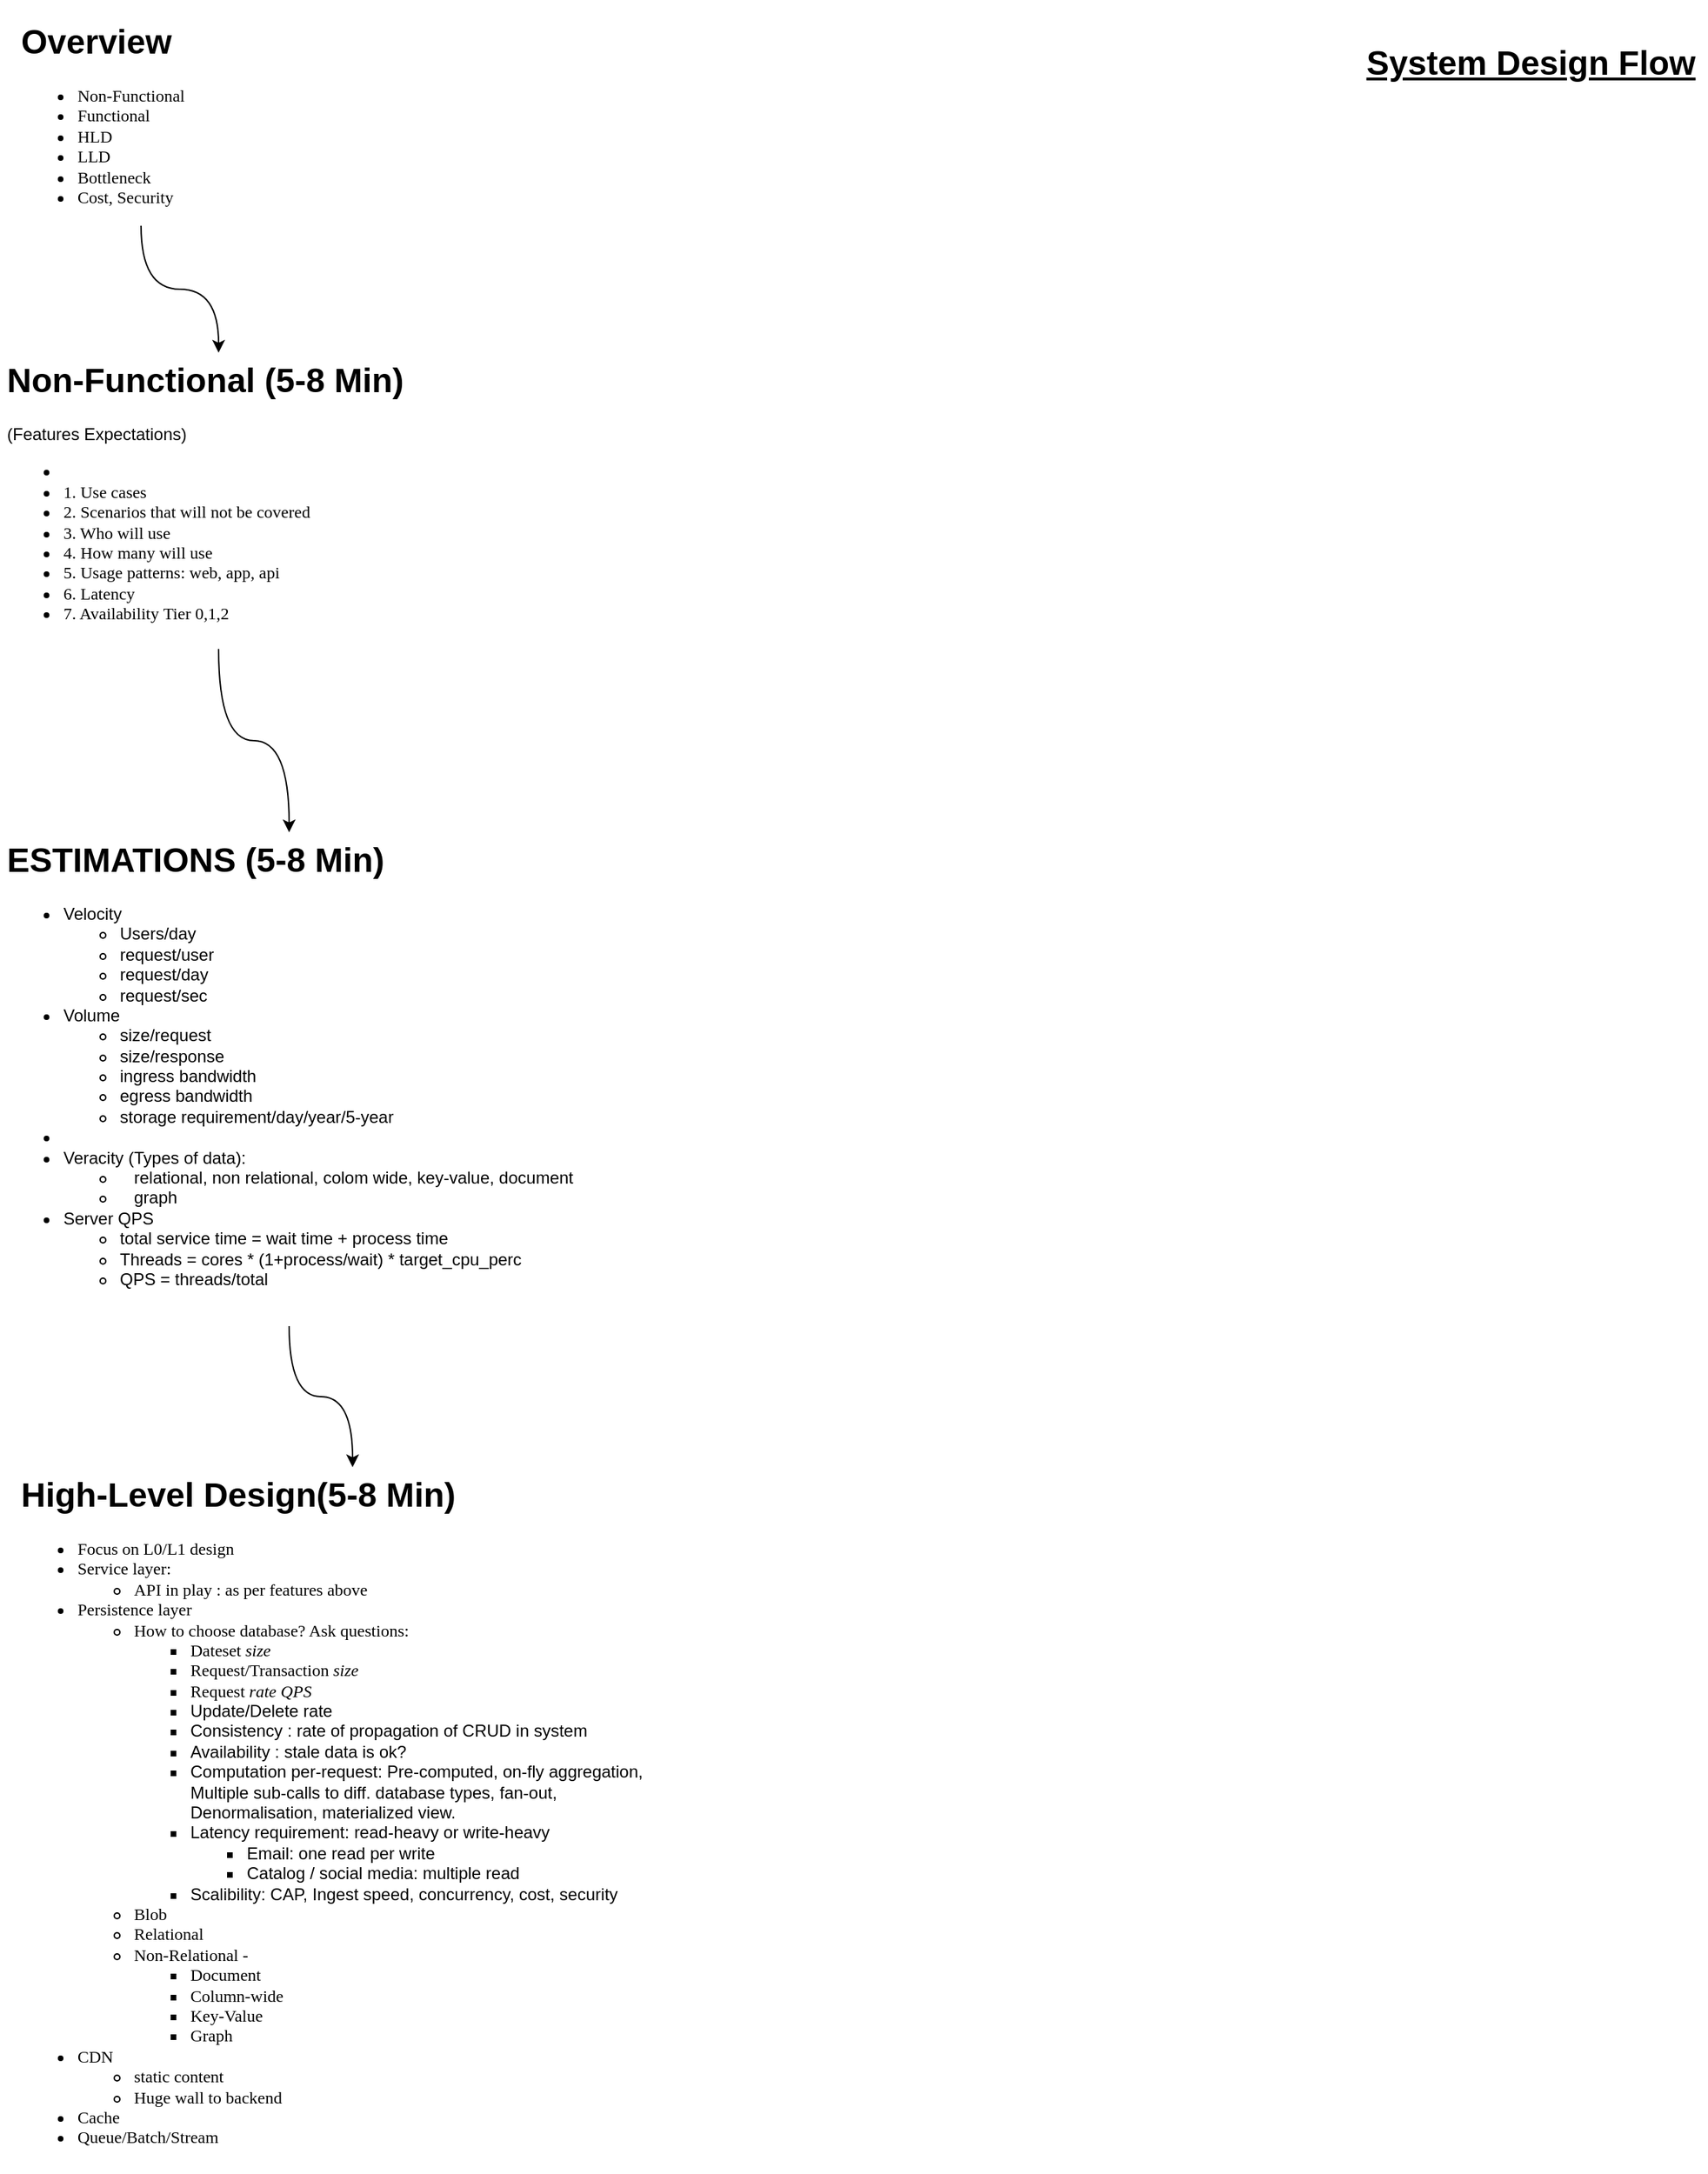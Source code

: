<mxfile version="13.6.2" type="github">
  <diagram id="Ht1M8jgEwFfnCIfOTk4-" name="Page-1">
    <mxGraphModel dx="868" dy="460" grid="1" gridSize="10" guides="1" tooltips="1" connect="1" arrows="1" fold="1" page="1" pageScale="1" pageWidth="2336" pageHeight="1654" math="0" shadow="0">
      <root>
        <mxCell id="0" />
        <mxCell id="1" parent="0" />
        <mxCell id="Jh1sc7k5TGZAMHPC5j6o-1" value="&lt;h1&gt;&lt;u&gt;System Design Flow&lt;/u&gt;&lt;/h1&gt;" style="text;html=1;align=center;verticalAlign=middle;resizable=0;points=[];autosize=1;" vertex="1" parent="1">
          <mxGeometry x="1010" y="40" width="250" height="50" as="geometry" />
        </mxCell>
        <mxCell id="Jh1sc7k5TGZAMHPC5j6o-7" style="edgeStyle=orthogonalEdgeStyle;orthogonalLoop=1;jettySize=auto;html=1;curved=1;" edge="1" parent="1" source="Jh1sc7k5TGZAMHPC5j6o-4" target="Jh1sc7k5TGZAMHPC5j6o-5">
          <mxGeometry relative="1" as="geometry" />
        </mxCell>
        <mxCell id="Jh1sc7k5TGZAMHPC5j6o-4" value="&lt;h1&gt;Overview&lt;/h1&gt;&lt;ul&gt;&lt;li&gt;&lt;font face=&quot;Verdana&quot;&gt;Non-Functional&lt;/font&gt;&lt;/li&gt;&lt;li&gt;&lt;font face=&quot;Verdana&quot;&gt;Functional&lt;/font&gt;&lt;/li&gt;&lt;li&gt;&lt;font face=&quot;Verdana&quot;&gt;HLD&lt;/font&gt;&lt;/li&gt;&lt;li&gt;&lt;font face=&quot;Verdana&quot;&gt;LLD&lt;/font&gt;&lt;/li&gt;&lt;li&gt;&lt;font face=&quot;Verdana&quot;&gt;Bottleneck&lt;/font&gt;&lt;/li&gt;&lt;li&gt;&lt;font face=&quot;Verdana&quot;&gt;Cost, Security&lt;/font&gt;&lt;/li&gt;&lt;/ul&gt;" style="text;html=1;strokeColor=none;fillColor=none;spacing=5;spacingTop=-20;whiteSpace=wrap;overflow=hidden;rounded=0;" vertex="1" parent="1">
          <mxGeometry x="60" y="30" width="180" height="150" as="geometry" />
        </mxCell>
        <mxCell id="Jh1sc7k5TGZAMHPC5j6o-8" style="edgeStyle=orthogonalEdgeStyle;curved=1;orthogonalLoop=1;jettySize=auto;html=1;entryX=0.5;entryY=0;entryDx=0;entryDy=0;" edge="1" parent="1" source="Jh1sc7k5TGZAMHPC5j6o-5" target="Jh1sc7k5TGZAMHPC5j6o-6">
          <mxGeometry relative="1" as="geometry" />
        </mxCell>
        <mxCell id="Jh1sc7k5TGZAMHPC5j6o-5" value="&lt;h1&gt;Non-Functional (5-8 Min)&lt;/h1&gt;&lt;div&gt;(Features Expectations)&lt;br&gt;&lt;/div&gt;&lt;ul&gt;&lt;li&gt;&lt;li&gt;&lt;font face=&quot;Verdana&quot;&gt;1. Use cases&lt;/font&gt;&lt;/li&gt;&lt;li&gt;&lt;font face=&quot;Verdana&quot;&gt;2. Scenarios that will not be covered&lt;/font&gt;&lt;/li&gt;&lt;li&gt;&lt;font face=&quot;Verdana&quot;&gt;3. Who will use&lt;/font&gt;&lt;/li&gt;&lt;li&gt;&lt;font face=&quot;Verdana&quot;&gt;4. How many will use&lt;/font&gt;&lt;/li&gt;&lt;li&gt;&lt;font face=&quot;Verdana&quot;&gt;5. Usage patterns: web, app, api&lt;/font&gt;&lt;/li&gt;&lt;li&gt;&lt;font face=&quot;Verdana&quot;&gt;6. Latency&lt;/font&gt;&lt;/li&gt;&lt;li&gt;&lt;font face=&quot;Verdana&quot;&gt;7. Availability&amp;nbsp;Tier 0,1,2&lt;/font&gt;&lt;/li&gt;&lt;/li&gt;&lt;/ul&gt;" style="text;html=1;strokeColor=none;fillColor=none;spacing=5;spacingTop=-20;whiteSpace=wrap;overflow=hidden;rounded=0;" vertex="1" parent="1">
          <mxGeometry x="50" y="270" width="310" height="210" as="geometry" />
        </mxCell>
        <mxCell id="Jh1sc7k5TGZAMHPC5j6o-10" style="edgeStyle=orthogonalEdgeStyle;curved=1;orthogonalLoop=1;jettySize=auto;html=1;entryX=0.5;entryY=0;entryDx=0;entryDy=0;" edge="1" parent="1" source="Jh1sc7k5TGZAMHPC5j6o-6" target="Jh1sc7k5TGZAMHPC5j6o-9">
          <mxGeometry relative="1" as="geometry" />
        </mxCell>
        <mxCell id="Jh1sc7k5TGZAMHPC5j6o-6" value="&lt;h1&gt;ESTIMATIONS (5-8 Min)&lt;/h1&gt;&lt;ul&gt;&lt;li&gt;&lt;span&gt;Velocity&lt;/span&gt;&lt;br&gt;&lt;/li&gt;&lt;ul&gt;&lt;li&gt;Users/day&lt;/li&gt;&lt;li&gt;request/user&lt;/li&gt;&lt;li&gt;request/day&lt;/li&gt;&lt;li&gt;request/sec&lt;/li&gt;&lt;/ul&gt;&lt;li&gt;Volume&lt;/li&gt;&lt;ul&gt;&lt;li&gt;size/request&lt;/li&gt;&lt;li&gt;size/response&lt;/li&gt;&lt;li&gt;ingress bandwidth&lt;/li&gt;&lt;li&gt;egress bandwidth&lt;/li&gt;&lt;li&gt;storage requirement/day/year/5-year&lt;/li&gt;&lt;/ul&gt;&lt;li&gt;&lt;br&gt;&lt;/li&gt;&lt;li&gt;Veracity (Types of data):&lt;/li&gt;&lt;ul&gt;&lt;li&gt;&amp;nbsp; &amp;nbsp;relational, non relational, colom wide, key-value, document&lt;/li&gt;&lt;li&gt;&amp;nbsp; &amp;nbsp;graph&lt;/li&gt;&lt;/ul&gt;&lt;li&gt;Server QPS&lt;/li&gt;&lt;ul&gt;&lt;li&gt;total service time = wait time + process time&lt;/li&gt;&lt;li&gt;Threads = cores * (1+process/wait) * target_cpu_perc&lt;/li&gt;&lt;li&gt;QPS = threads/total&lt;/li&gt;&lt;/ul&gt;&lt;/ul&gt;" style="text;html=1;strokeColor=none;fillColor=none;spacing=5;spacingTop=-20;whiteSpace=wrap;overflow=hidden;rounded=0;" vertex="1" parent="1">
          <mxGeometry x="50" y="610" width="410" height="350" as="geometry" />
        </mxCell>
        <mxCell id="Jh1sc7k5TGZAMHPC5j6o-9" value="&lt;h1&gt;High-Level Design(5-8 Min)&lt;/h1&gt;&lt;ul&gt;&lt;li&gt;&lt;font face=&quot;Verdana&quot;&gt;Focus on L0/L1 design&lt;/font&gt;&lt;/li&gt;&lt;li&gt;&lt;font face=&quot;Verdana&quot;&gt;Service layer:&lt;/font&gt;&lt;/li&gt;&lt;ul&gt;&lt;li&gt;&lt;font face=&quot;Verdana&quot;&gt;API in play : as per features above&lt;/font&gt;&lt;/li&gt;&lt;/ul&gt;&lt;li&gt;&lt;font face=&quot;Verdana&quot;&gt;Persistence layer&amp;nbsp;&lt;/font&gt;&lt;/li&gt;&lt;ul&gt;&lt;li&gt;&lt;font face=&quot;Verdana&quot;&gt;How to choose database? Ask questions:&lt;/font&gt;&lt;/li&gt;&lt;ul&gt;&lt;li&gt;&lt;font face=&quot;Verdana&quot;&gt;Dateset&amp;nbsp;&lt;i&gt;size&lt;/i&gt;&lt;/font&gt;&lt;/li&gt;&lt;li&gt;&lt;font face=&quot;Verdana&quot;&gt;Request/Transaction&amp;nbsp;&lt;i&gt;size&lt;/i&gt;&lt;/font&gt;&lt;/li&gt;&lt;li&gt;&lt;font face=&quot;Verdana&quot;&gt;Request &lt;i&gt;rate QPS&lt;/i&gt;&lt;/font&gt;&lt;/li&gt;&lt;li&gt;&lt;span&gt;Update/Delete rate&lt;/span&gt;&lt;br&gt;&lt;/li&gt;&lt;li&gt;Consistency : rate of propagation of CRUD in system&lt;/li&gt;&lt;li&gt;Availability : stale data is ok?&lt;/li&gt;&lt;li&gt;Computation per-request: Pre-computed, on-fly aggregation, Multiple sub-calls to diff. database types, fan-out, Denormalisation, materialized view.&lt;/li&gt;&lt;li&gt;Latency requirement: read-heavy or write-heavy&lt;/li&gt;&lt;ul&gt;&lt;li&gt;Email: one read per write&lt;/li&gt;&lt;li&gt;Catalog / social media: multiple read&lt;/li&gt;&lt;/ul&gt;&lt;li&gt;Scalibility: CAP, Ingest speed, concurrency, cost, security&lt;/li&gt;&lt;/ul&gt;&lt;li&gt;&lt;font face=&quot;Verdana&quot;&gt;Blob&lt;/font&gt;&lt;/li&gt;&lt;li&gt;&lt;font face=&quot;Verdana&quot;&gt;Relational&lt;/font&gt;&lt;/li&gt;&lt;li&gt;&lt;font face=&quot;Verdana&quot;&gt;Non-Relational&amp;nbsp;-&amp;nbsp;&lt;/font&gt;&lt;/li&gt;&lt;ul&gt;&lt;li&gt;&lt;font face=&quot;Verdana&quot;&gt;Document&amp;nbsp;&lt;/font&gt;&lt;/li&gt;&lt;li&gt;&lt;font face=&quot;Verdana&quot;&gt;Column-wide&amp;nbsp;&lt;/font&gt;&lt;/li&gt;&lt;li&gt;&lt;font face=&quot;Verdana&quot;&gt;Key-Value&amp;nbsp;&lt;/font&gt;&lt;/li&gt;&lt;li&gt;&lt;font face=&quot;Verdana&quot;&gt;Graph&amp;nbsp;&lt;/font&gt;&lt;/li&gt;&lt;/ul&gt;&lt;/ul&gt;&lt;li&gt;&lt;font face=&quot;Verdana&quot;&gt;CDN&lt;/font&gt;&lt;/li&gt;&lt;ul&gt;&lt;li&gt;&lt;font face=&quot;Verdana&quot;&gt;static content&lt;/font&gt;&lt;/li&gt;&lt;li&gt;&lt;font face=&quot;Verdana&quot;&gt;Huge wall to backend&lt;/font&gt;&lt;/li&gt;&lt;/ul&gt;&lt;li&gt;&lt;font face=&quot;Verdana&quot;&gt;Cache&lt;/font&gt;&lt;/li&gt;&lt;li&gt;&lt;font face=&quot;Verdana&quot;&gt;Queue/Batch/Stream&lt;/font&gt;&lt;/li&gt;&lt;/ul&gt;" style="text;html=1;strokeColor=none;fillColor=none;spacing=5;spacingTop=-20;whiteSpace=wrap;overflow=hidden;rounded=0;" vertex="1" parent="1">
          <mxGeometry x="60" y="1060" width="480" height="500" as="geometry" />
        </mxCell>
      </root>
    </mxGraphModel>
  </diagram>
</mxfile>
